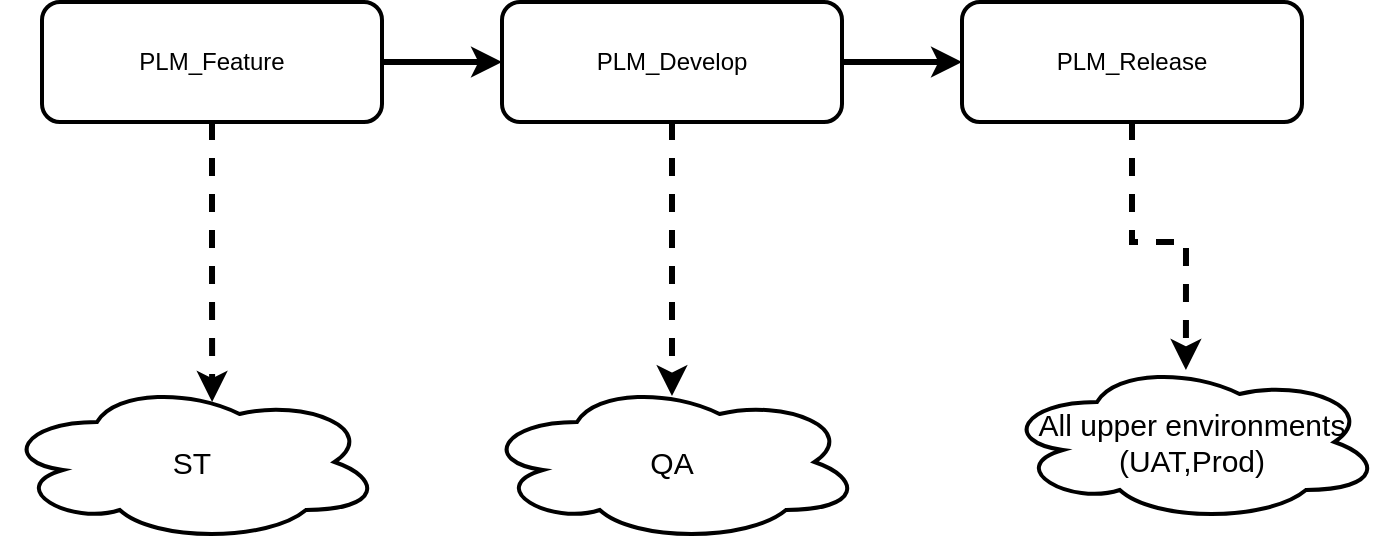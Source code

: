 <mxfile version="12.4.3" type="github" pages="1">
  <diagram id="Dgak_L7jiWaDeRtWxyvD" name="Page-1">
    <mxGraphModel dx="868" dy="450" grid="1" gridSize="10" guides="1" tooltips="1" connect="1" arrows="1" fold="1" page="1" pageScale="1" pageWidth="850" pageHeight="1100" math="0" shadow="0">
      <root>
        <mxCell id="0"/>
        <mxCell id="1" parent="0"/>
        <mxCell id="SUQ-Pz5zYZZ1wazfoTg2-6" value="" style="edgeStyle=orthogonalEdgeStyle;rounded=0;orthogonalLoop=1;jettySize=auto;html=1;strokeWidth=3;" edge="1" parent="1" source="SUQ-Pz5zYZZ1wazfoTg2-1" target="SUQ-Pz5zYZZ1wazfoTg2-3">
          <mxGeometry relative="1" as="geometry"/>
        </mxCell>
        <mxCell id="SUQ-Pz5zYZZ1wazfoTg2-19" style="edgeStyle=orthogonalEdgeStyle;rounded=0;orthogonalLoop=1;jettySize=auto;html=1;entryX=0.553;entryY=0.125;entryDx=0;entryDy=0;entryPerimeter=0;dashed=1;strokeWidth=3;" edge="1" parent="1" source="SUQ-Pz5zYZZ1wazfoTg2-1" target="SUQ-Pz5zYZZ1wazfoTg2-10">
          <mxGeometry relative="1" as="geometry"/>
        </mxCell>
        <mxCell id="SUQ-Pz5zYZZ1wazfoTg2-1" value="PLM_Feature" style="rounded=1;whiteSpace=wrap;html=1;strokeWidth=2;" vertex="1" parent="1">
          <mxGeometry x="90" y="70" width="170" height="60" as="geometry"/>
        </mxCell>
        <mxCell id="SUQ-Pz5zYZZ1wazfoTg2-8" value="" style="edgeStyle=orthogonalEdgeStyle;rounded=0;orthogonalLoop=1;jettySize=auto;html=1;strokeWidth=3;" edge="1" parent="1" source="SUQ-Pz5zYZZ1wazfoTg2-3" target="SUQ-Pz5zYZZ1wazfoTg2-4">
          <mxGeometry relative="1" as="geometry"/>
        </mxCell>
        <mxCell id="SUQ-Pz5zYZZ1wazfoTg2-18" style="edgeStyle=orthogonalEdgeStyle;rounded=0;orthogonalLoop=1;jettySize=auto;html=1;entryX=0.5;entryY=0.088;entryDx=0;entryDy=0;entryPerimeter=0;dashed=1;strokeWidth=3;" edge="1" parent="1" source="SUQ-Pz5zYZZ1wazfoTg2-3" target="SUQ-Pz5zYZZ1wazfoTg2-11">
          <mxGeometry relative="1" as="geometry"/>
        </mxCell>
        <mxCell id="SUQ-Pz5zYZZ1wazfoTg2-3" value="PLM_Develop" style="rounded=1;whiteSpace=wrap;html=1;strokeWidth=2;" vertex="1" parent="1">
          <mxGeometry x="320" y="70" width="170" height="60" as="geometry"/>
        </mxCell>
        <mxCell id="SUQ-Pz5zYZZ1wazfoTg2-16" style="edgeStyle=orthogonalEdgeStyle;rounded=0;orthogonalLoop=1;jettySize=auto;html=1;dashed=1;strokeWidth=3;entryX=0.484;entryY=0.05;entryDx=0;entryDy=0;entryPerimeter=0;" edge="1" parent="1" source="SUQ-Pz5zYZZ1wazfoTg2-4" target="SUQ-Pz5zYZZ1wazfoTg2-12">
          <mxGeometry relative="1" as="geometry">
            <mxPoint x="660" y="240" as="targetPoint"/>
          </mxGeometry>
        </mxCell>
        <mxCell id="SUQ-Pz5zYZZ1wazfoTg2-4" value="PLM_Release" style="rounded=1;whiteSpace=wrap;html=1;strokeWidth=2;" vertex="1" parent="1">
          <mxGeometry x="550" y="70" width="170" height="60" as="geometry"/>
        </mxCell>
        <mxCell id="SUQ-Pz5zYZZ1wazfoTg2-10" value="&lt;font style=&quot;font-size: 15px&quot;&gt;ST&lt;/font&gt;" style="ellipse;shape=cloud;whiteSpace=wrap;html=1;strokeWidth=2;" vertex="1" parent="1">
          <mxGeometry x="70" y="260" width="190" height="80" as="geometry"/>
        </mxCell>
        <mxCell id="SUQ-Pz5zYZZ1wazfoTg2-11" value="&lt;font style=&quot;font-size: 15px&quot;&gt;QA&lt;/font&gt;" style="ellipse;shape=cloud;whiteSpace=wrap;html=1;strokeWidth=2;" vertex="1" parent="1">
          <mxGeometry x="310" y="260" width="190" height="80" as="geometry"/>
        </mxCell>
        <mxCell id="SUQ-Pz5zYZZ1wazfoTg2-12" value="&lt;font style=&quot;font-size: 15px&quot;&gt;All upper environments (UAT,Prod)&lt;/font&gt;" style="ellipse;shape=cloud;whiteSpace=wrap;html=1;strokeWidth=2;" vertex="1" parent="1">
          <mxGeometry x="570" y="250" width="190" height="80" as="geometry"/>
        </mxCell>
      </root>
    </mxGraphModel>
  </diagram>
</mxfile>
